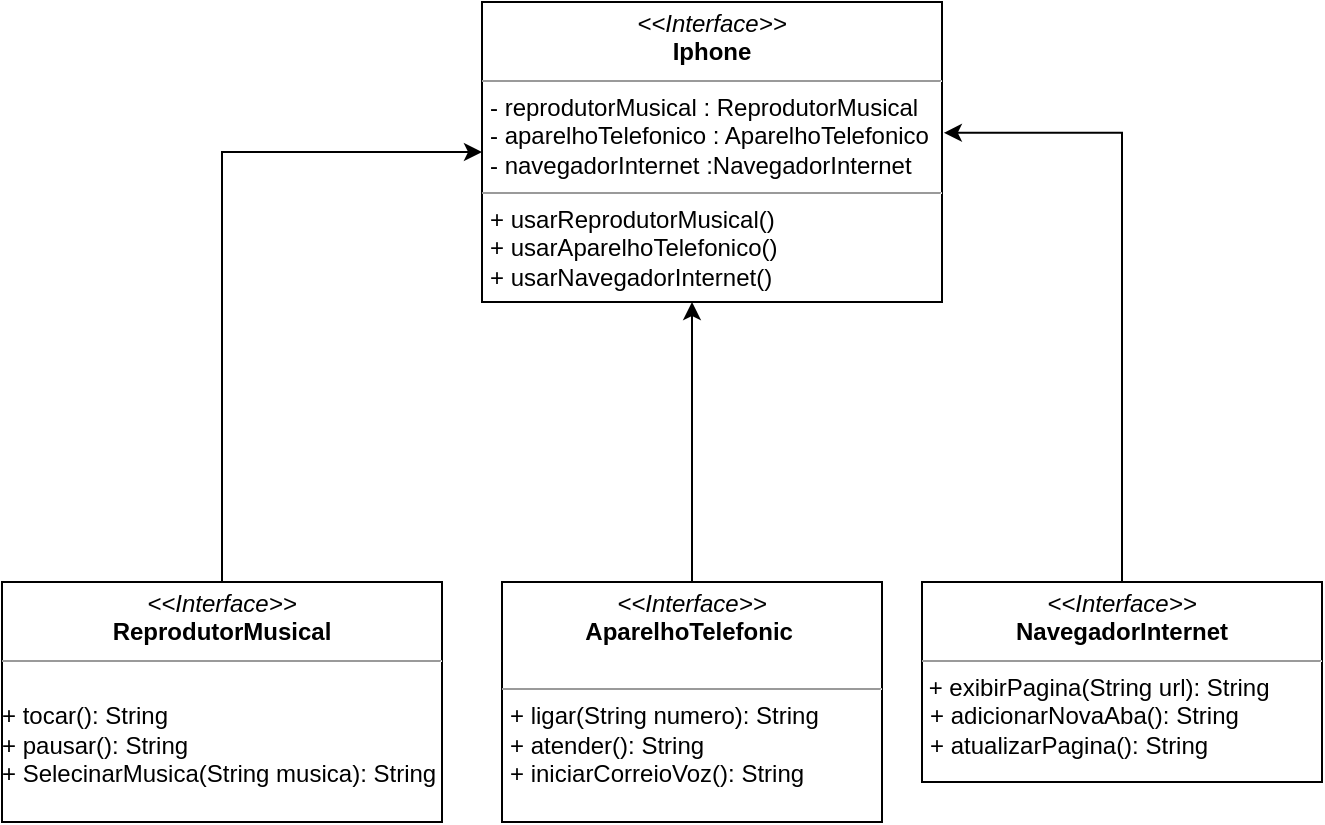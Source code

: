 <mxfile version="24.4.15" type="github">
  <diagram name="Page-1" id="c4acf3e9-155e-7222-9cf6-157b1a14988f">
    <mxGraphModel dx="1035" dy="551" grid="1" gridSize="10" guides="1" tooltips="1" connect="1" arrows="1" fold="1" page="1" pageScale="1" pageWidth="850" pageHeight="1100" background="none" math="0" shadow="0">
      <root>
        <mxCell id="0" />
        <mxCell id="1" parent="0" />
        <mxCell id="1lFQV3Ovush0ijJuXFk3-8" style="edgeStyle=orthogonalEdgeStyle;rounded=0;orthogonalLoop=1;jettySize=auto;html=1;" edge="1" parent="1" source="5d2195bd80daf111-15" target="5d2195bd80daf111-18">
          <mxGeometry relative="1" as="geometry">
            <mxPoint x="400" y="180" as="targetPoint" />
            <Array as="points">
              <mxPoint x="345" y="200" />
              <mxPoint x="345" y="200" />
            </Array>
          </mxGeometry>
        </mxCell>
        <mxCell id="5d2195bd80daf111-15" value="&lt;p style=&quot;margin:0px;margin-top:4px;text-align:center;&quot;&gt;&lt;i&gt;&amp;lt;&amp;lt;Interface&amp;gt;&amp;gt;&lt;/i&gt;&lt;br&gt;&lt;b&gt;AparelhoTelefonic&lt;span style=&quot;white-space: pre;&quot;&gt;&#x9;&lt;/span&gt;&lt;/b&gt;&lt;/p&gt;&lt;br&gt;&lt;hr size=&quot;1&quot;&gt;&lt;p style=&quot;margin:0px;margin-left:4px;&quot;&gt;+ ligar(String numero): String&lt;br&gt;+ atender(): String&lt;br&gt;&lt;/p&gt;&lt;p style=&quot;margin:0px;margin-left:4px;&quot;&gt;+ iniciarCorreioVoz(): String&lt;/p&gt;" style="verticalAlign=top;align=left;overflow=fill;fontSize=12;fontFamily=Helvetica;html=1;rounded=0;shadow=0;comic=0;labelBackgroundColor=none;strokeWidth=1" parent="1" vertex="1">
          <mxGeometry x="250" y="310" width="190" height="120" as="geometry" />
        </mxCell>
        <mxCell id="5d2195bd80daf111-18" value="&lt;p style=&quot;margin:0px;margin-top:4px;text-align:center;&quot;&gt;&lt;i&gt;&amp;lt;&amp;lt;Interface&amp;gt;&amp;gt;&lt;/i&gt;&lt;br&gt;&lt;b&gt;Iphone&lt;/b&gt;&lt;/p&gt;&lt;hr size=&quot;1&quot;&gt;&lt;p style=&quot;margin:0px;margin-left:4px;&quot;&gt;- reprodutorMusical : ReprodutorMusical&lt;/p&gt;&lt;p style=&quot;margin:0px;margin-left:4px;&quot;&gt;- aparelhoTelefonico : AparelhoTelefonico&lt;/p&gt;&lt;p style=&quot;margin:0px;margin-left:4px;&quot;&gt;- navegadorInternet :NavegadorInternet&lt;/p&gt;&lt;hr size=&quot;1&quot;&gt;&lt;p style=&quot;margin:0px;margin-left:4px;&quot;&gt;+ usarReprodutorMusical()&lt;br&gt;&lt;/p&gt;&lt;p style=&quot;margin:0px;margin-left:4px;&quot;&gt;+ usarAparelhoTelefonico()&lt;/p&gt;&lt;p style=&quot;margin:0px;margin-left:4px;&quot;&gt;+ usarNavegadorInternet()&lt;/p&gt;" style="verticalAlign=top;align=left;overflow=fill;fontSize=12;fontFamily=Helvetica;html=1;rounded=0;shadow=0;comic=0;labelBackgroundColor=none;strokeWidth=1" parent="1" vertex="1">
          <mxGeometry x="240" y="20" width="230" height="150" as="geometry" />
        </mxCell>
        <mxCell id="1lFQV3Ovush0ijJuXFk3-7" style="edgeStyle=orthogonalEdgeStyle;rounded=0;orthogonalLoop=1;jettySize=auto;html=1;exitX=0.5;exitY=0;exitDx=0;exitDy=0;" edge="1" parent="1" source="5d2195bd80daf111-19" target="5d2195bd80daf111-18">
          <mxGeometry relative="1" as="geometry">
            <Array as="points">
              <mxPoint x="110" y="95" />
            </Array>
          </mxGeometry>
        </mxCell>
        <mxCell id="5d2195bd80daf111-19" value="&lt;p style=&quot;margin:0px;margin-top:4px;text-align:center;&quot;&gt;&lt;i&gt;&amp;lt;&amp;lt;Interface&amp;gt;&amp;gt;&lt;/i&gt;&lt;br&gt;&lt;b&gt;ReprodutorMusical&lt;/b&gt;&lt;/p&gt;&lt;hr size=&quot;1&quot;&gt;&lt;p style=&quot;margin:0px;margin-left:4px;&quot;&gt;&lt;/p&gt;&lt;p style=&quot;margin:0px;margin-left:4px;&quot;&gt;&lt;br&gt;&lt;/p&gt;+ tocar(): String&lt;br&gt;+ pausar(): String&lt;div&gt;+ SelecinarMusica(String musica): String&lt;br&gt;&lt;div&gt;&lt;br&gt;&lt;div&gt;&lt;br&gt;&lt;div&gt;&lt;br&gt;&lt;div&gt;&lt;br&gt;&lt;/div&gt;&lt;/div&gt;&lt;/div&gt;&lt;/div&gt;&lt;/div&gt;" style="verticalAlign=top;align=left;overflow=fill;fontSize=12;fontFamily=Helvetica;html=1;rounded=0;shadow=0;comic=0;labelBackgroundColor=none;strokeWidth=1" parent="1" vertex="1">
          <mxGeometry y="310" width="220" height="120" as="geometry" />
        </mxCell>
        <mxCell id="5d2195bd80daf111-20" value="&lt;p style=&quot;margin:0px;margin-top:4px;text-align:center;&quot;&gt;&lt;i&gt;&amp;lt;&amp;lt;Interface&amp;gt;&amp;gt;&lt;/i&gt;&lt;br&gt;&lt;b&gt;NavegadorInternet&lt;/b&gt;&lt;/p&gt;&lt;hr size=&quot;1&quot;&gt;&lt;p style=&quot;margin:0px;margin-left:4px;&quot;&gt;&lt;/p&gt;&amp;nbsp;+ exibirPagina(String url): String&lt;br&gt;&lt;p style=&quot;margin:0px;margin-left:4px;&quot;&gt;&lt;span style=&quot;background-color: initial;&quot;&gt;+ adicionarNovaAba(): String&lt;/span&gt;&lt;/p&gt;&lt;p style=&quot;margin:0px;margin-left:4px;&quot;&gt;&lt;span style=&quot;background-color: initial;&quot;&gt;+ atualizarPagina(): String&lt;/span&gt;&lt;/p&gt;" style="verticalAlign=top;align=left;overflow=fill;fontSize=12;fontFamily=Helvetica;html=1;rounded=0;shadow=0;comic=0;labelBackgroundColor=none;strokeWidth=1" parent="1" vertex="1">
          <mxGeometry x="460" y="310" width="200" height="100" as="geometry" />
        </mxCell>
        <mxCell id="1lFQV3Ovush0ijJuXFk3-9" style="edgeStyle=orthogonalEdgeStyle;rounded=0;orthogonalLoop=1;jettySize=auto;html=1;entryX=1.004;entryY=0.436;entryDx=0;entryDy=0;entryPerimeter=0;" edge="1" parent="1" source="5d2195bd80daf111-20" target="5d2195bd80daf111-18">
          <mxGeometry relative="1" as="geometry" />
        </mxCell>
      </root>
    </mxGraphModel>
  </diagram>
</mxfile>
